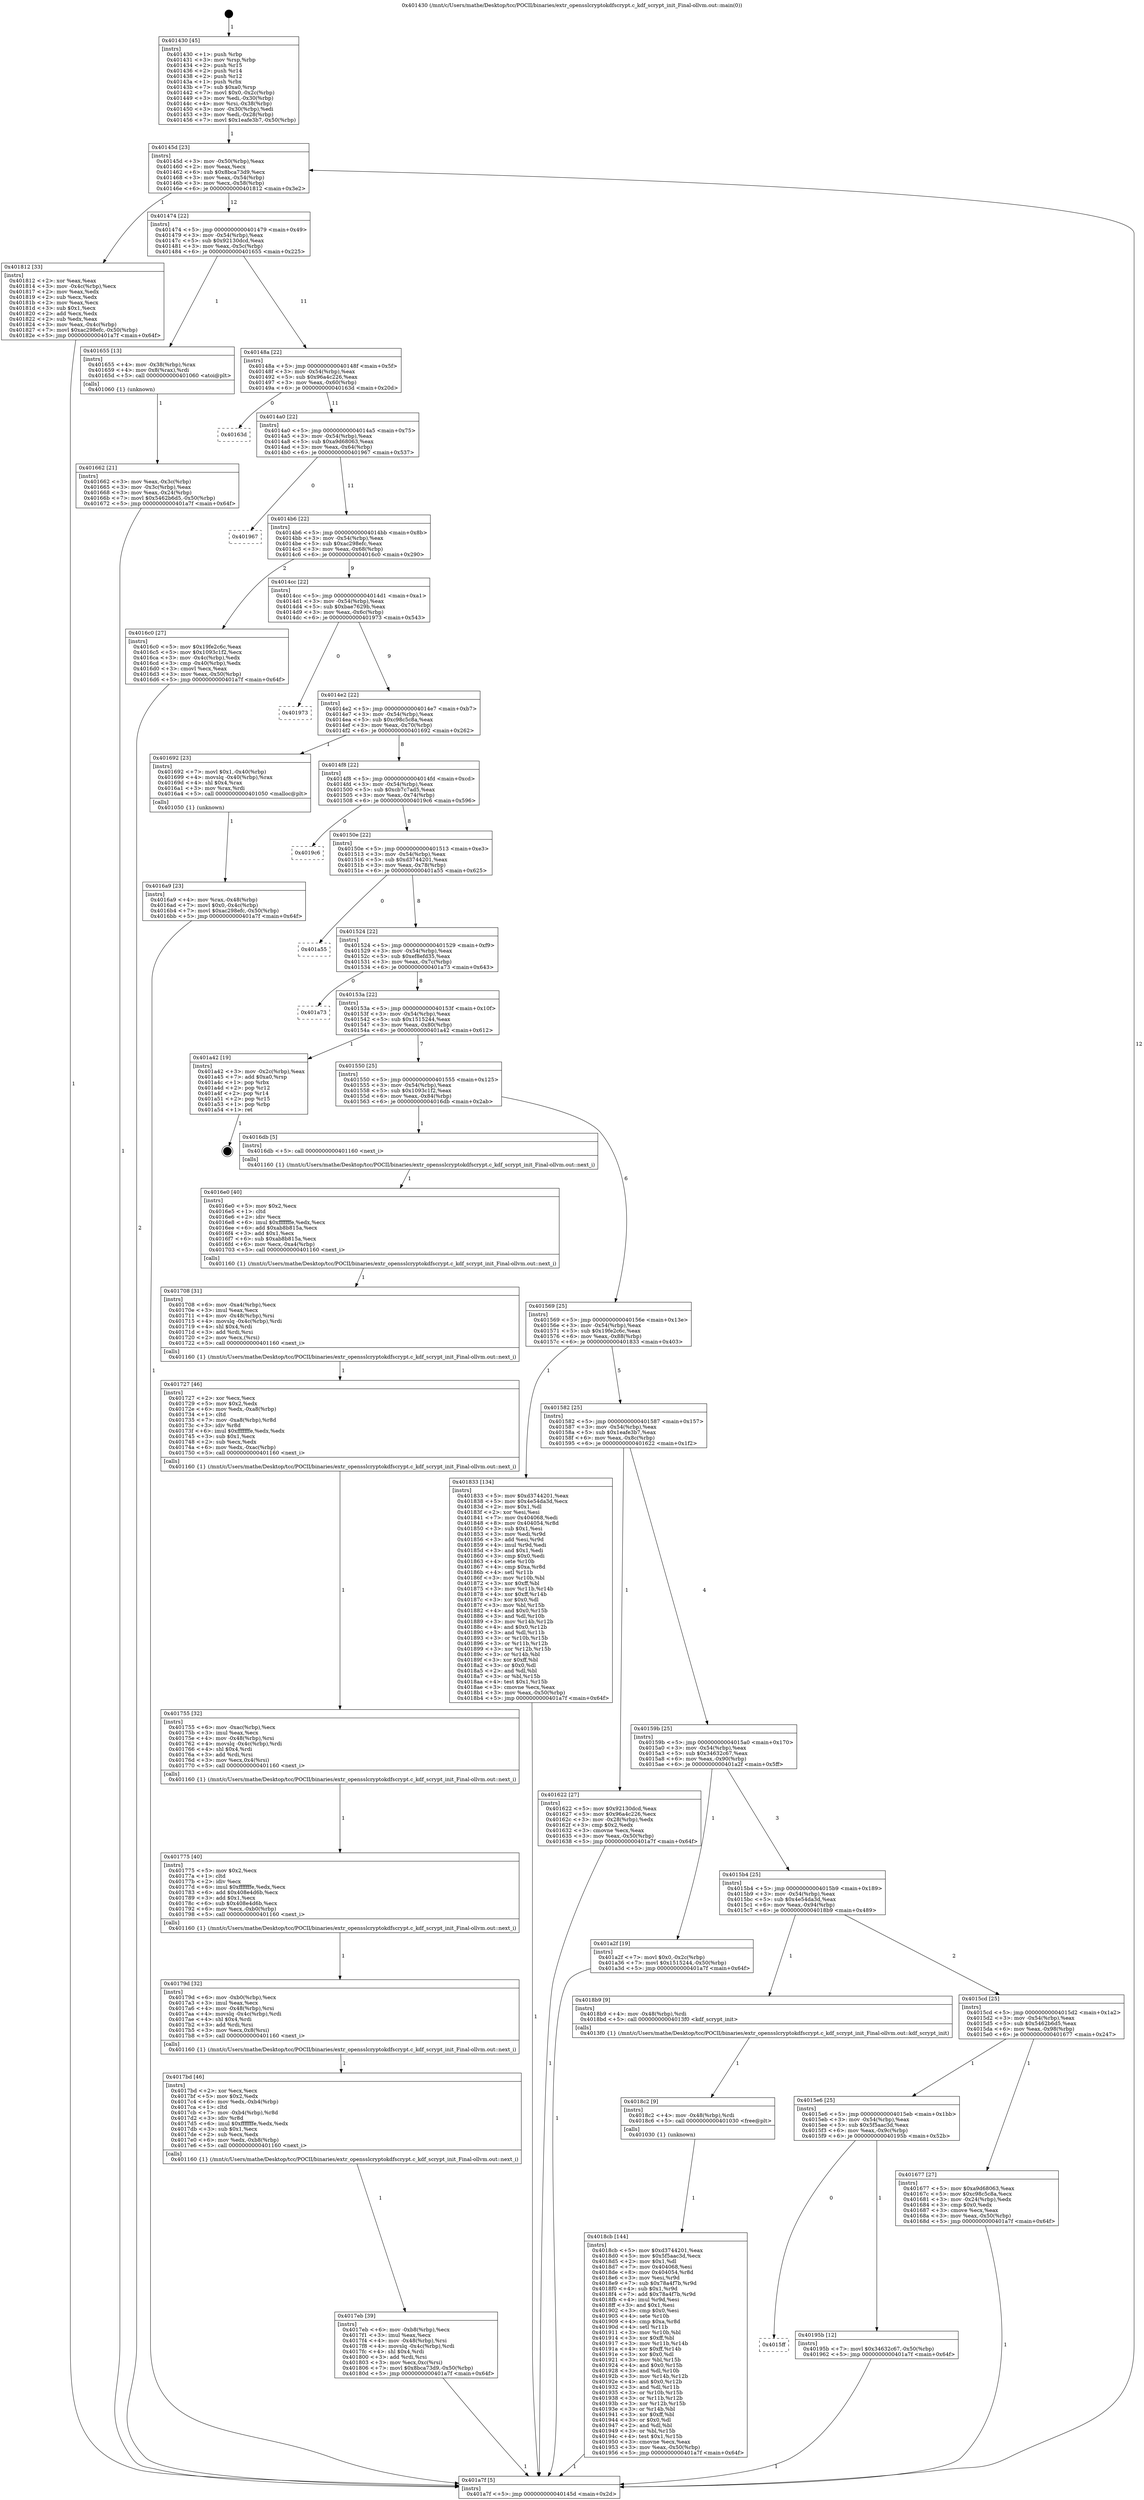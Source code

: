 digraph "0x401430" {
  label = "0x401430 (/mnt/c/Users/mathe/Desktop/tcc/POCII/binaries/extr_opensslcryptokdfscrypt.c_kdf_scrypt_init_Final-ollvm.out::main(0))"
  labelloc = "t"
  node[shape=record]

  Entry [label="",width=0.3,height=0.3,shape=circle,fillcolor=black,style=filled]
  "0x40145d" [label="{
     0x40145d [23]\l
     | [instrs]\l
     &nbsp;&nbsp;0x40145d \<+3\>: mov -0x50(%rbp),%eax\l
     &nbsp;&nbsp;0x401460 \<+2\>: mov %eax,%ecx\l
     &nbsp;&nbsp;0x401462 \<+6\>: sub $0x8bca73d9,%ecx\l
     &nbsp;&nbsp;0x401468 \<+3\>: mov %eax,-0x54(%rbp)\l
     &nbsp;&nbsp;0x40146b \<+3\>: mov %ecx,-0x58(%rbp)\l
     &nbsp;&nbsp;0x40146e \<+6\>: je 0000000000401812 \<main+0x3e2\>\l
  }"]
  "0x401812" [label="{
     0x401812 [33]\l
     | [instrs]\l
     &nbsp;&nbsp;0x401812 \<+2\>: xor %eax,%eax\l
     &nbsp;&nbsp;0x401814 \<+3\>: mov -0x4c(%rbp),%ecx\l
     &nbsp;&nbsp;0x401817 \<+2\>: mov %eax,%edx\l
     &nbsp;&nbsp;0x401819 \<+2\>: sub %ecx,%edx\l
     &nbsp;&nbsp;0x40181b \<+2\>: mov %eax,%ecx\l
     &nbsp;&nbsp;0x40181d \<+3\>: sub $0x1,%ecx\l
     &nbsp;&nbsp;0x401820 \<+2\>: add %ecx,%edx\l
     &nbsp;&nbsp;0x401822 \<+2\>: sub %edx,%eax\l
     &nbsp;&nbsp;0x401824 \<+3\>: mov %eax,-0x4c(%rbp)\l
     &nbsp;&nbsp;0x401827 \<+7\>: movl $0xac298efc,-0x50(%rbp)\l
     &nbsp;&nbsp;0x40182e \<+5\>: jmp 0000000000401a7f \<main+0x64f\>\l
  }"]
  "0x401474" [label="{
     0x401474 [22]\l
     | [instrs]\l
     &nbsp;&nbsp;0x401474 \<+5\>: jmp 0000000000401479 \<main+0x49\>\l
     &nbsp;&nbsp;0x401479 \<+3\>: mov -0x54(%rbp),%eax\l
     &nbsp;&nbsp;0x40147c \<+5\>: sub $0x92130dcd,%eax\l
     &nbsp;&nbsp;0x401481 \<+3\>: mov %eax,-0x5c(%rbp)\l
     &nbsp;&nbsp;0x401484 \<+6\>: je 0000000000401655 \<main+0x225\>\l
  }"]
  Exit [label="",width=0.3,height=0.3,shape=circle,fillcolor=black,style=filled,peripheries=2]
  "0x401655" [label="{
     0x401655 [13]\l
     | [instrs]\l
     &nbsp;&nbsp;0x401655 \<+4\>: mov -0x38(%rbp),%rax\l
     &nbsp;&nbsp;0x401659 \<+4\>: mov 0x8(%rax),%rdi\l
     &nbsp;&nbsp;0x40165d \<+5\>: call 0000000000401060 \<atoi@plt\>\l
     | [calls]\l
     &nbsp;&nbsp;0x401060 \{1\} (unknown)\l
  }"]
  "0x40148a" [label="{
     0x40148a [22]\l
     | [instrs]\l
     &nbsp;&nbsp;0x40148a \<+5\>: jmp 000000000040148f \<main+0x5f\>\l
     &nbsp;&nbsp;0x40148f \<+3\>: mov -0x54(%rbp),%eax\l
     &nbsp;&nbsp;0x401492 \<+5\>: sub $0x96a4c226,%eax\l
     &nbsp;&nbsp;0x401497 \<+3\>: mov %eax,-0x60(%rbp)\l
     &nbsp;&nbsp;0x40149a \<+6\>: je 000000000040163d \<main+0x20d\>\l
  }"]
  "0x4015ff" [label="{
     0x4015ff\l
  }", style=dashed]
  "0x40163d" [label="{
     0x40163d\l
  }", style=dashed]
  "0x4014a0" [label="{
     0x4014a0 [22]\l
     | [instrs]\l
     &nbsp;&nbsp;0x4014a0 \<+5\>: jmp 00000000004014a5 \<main+0x75\>\l
     &nbsp;&nbsp;0x4014a5 \<+3\>: mov -0x54(%rbp),%eax\l
     &nbsp;&nbsp;0x4014a8 \<+5\>: sub $0xa9d68063,%eax\l
     &nbsp;&nbsp;0x4014ad \<+3\>: mov %eax,-0x64(%rbp)\l
     &nbsp;&nbsp;0x4014b0 \<+6\>: je 0000000000401967 \<main+0x537\>\l
  }"]
  "0x40195b" [label="{
     0x40195b [12]\l
     | [instrs]\l
     &nbsp;&nbsp;0x40195b \<+7\>: movl $0x34632c67,-0x50(%rbp)\l
     &nbsp;&nbsp;0x401962 \<+5\>: jmp 0000000000401a7f \<main+0x64f\>\l
  }"]
  "0x401967" [label="{
     0x401967\l
  }", style=dashed]
  "0x4014b6" [label="{
     0x4014b6 [22]\l
     | [instrs]\l
     &nbsp;&nbsp;0x4014b6 \<+5\>: jmp 00000000004014bb \<main+0x8b\>\l
     &nbsp;&nbsp;0x4014bb \<+3\>: mov -0x54(%rbp),%eax\l
     &nbsp;&nbsp;0x4014be \<+5\>: sub $0xac298efc,%eax\l
     &nbsp;&nbsp;0x4014c3 \<+3\>: mov %eax,-0x68(%rbp)\l
     &nbsp;&nbsp;0x4014c6 \<+6\>: je 00000000004016c0 \<main+0x290\>\l
  }"]
  "0x4018cb" [label="{
     0x4018cb [144]\l
     | [instrs]\l
     &nbsp;&nbsp;0x4018cb \<+5\>: mov $0xd3744201,%eax\l
     &nbsp;&nbsp;0x4018d0 \<+5\>: mov $0x5f5aac3d,%ecx\l
     &nbsp;&nbsp;0x4018d5 \<+2\>: mov $0x1,%dl\l
     &nbsp;&nbsp;0x4018d7 \<+7\>: mov 0x404068,%esi\l
     &nbsp;&nbsp;0x4018de \<+8\>: mov 0x404054,%r8d\l
     &nbsp;&nbsp;0x4018e6 \<+3\>: mov %esi,%r9d\l
     &nbsp;&nbsp;0x4018e9 \<+7\>: sub $0x78a4f7b,%r9d\l
     &nbsp;&nbsp;0x4018f0 \<+4\>: sub $0x1,%r9d\l
     &nbsp;&nbsp;0x4018f4 \<+7\>: add $0x78a4f7b,%r9d\l
     &nbsp;&nbsp;0x4018fb \<+4\>: imul %r9d,%esi\l
     &nbsp;&nbsp;0x4018ff \<+3\>: and $0x1,%esi\l
     &nbsp;&nbsp;0x401902 \<+3\>: cmp $0x0,%esi\l
     &nbsp;&nbsp;0x401905 \<+4\>: sete %r10b\l
     &nbsp;&nbsp;0x401909 \<+4\>: cmp $0xa,%r8d\l
     &nbsp;&nbsp;0x40190d \<+4\>: setl %r11b\l
     &nbsp;&nbsp;0x401911 \<+3\>: mov %r10b,%bl\l
     &nbsp;&nbsp;0x401914 \<+3\>: xor $0xff,%bl\l
     &nbsp;&nbsp;0x401917 \<+3\>: mov %r11b,%r14b\l
     &nbsp;&nbsp;0x40191a \<+4\>: xor $0xff,%r14b\l
     &nbsp;&nbsp;0x40191e \<+3\>: xor $0x0,%dl\l
     &nbsp;&nbsp;0x401921 \<+3\>: mov %bl,%r15b\l
     &nbsp;&nbsp;0x401924 \<+4\>: and $0x0,%r15b\l
     &nbsp;&nbsp;0x401928 \<+3\>: and %dl,%r10b\l
     &nbsp;&nbsp;0x40192b \<+3\>: mov %r14b,%r12b\l
     &nbsp;&nbsp;0x40192e \<+4\>: and $0x0,%r12b\l
     &nbsp;&nbsp;0x401932 \<+3\>: and %dl,%r11b\l
     &nbsp;&nbsp;0x401935 \<+3\>: or %r10b,%r15b\l
     &nbsp;&nbsp;0x401938 \<+3\>: or %r11b,%r12b\l
     &nbsp;&nbsp;0x40193b \<+3\>: xor %r12b,%r15b\l
     &nbsp;&nbsp;0x40193e \<+3\>: or %r14b,%bl\l
     &nbsp;&nbsp;0x401941 \<+3\>: xor $0xff,%bl\l
     &nbsp;&nbsp;0x401944 \<+3\>: or $0x0,%dl\l
     &nbsp;&nbsp;0x401947 \<+2\>: and %dl,%bl\l
     &nbsp;&nbsp;0x401949 \<+3\>: or %bl,%r15b\l
     &nbsp;&nbsp;0x40194c \<+4\>: test $0x1,%r15b\l
     &nbsp;&nbsp;0x401950 \<+3\>: cmovne %ecx,%eax\l
     &nbsp;&nbsp;0x401953 \<+3\>: mov %eax,-0x50(%rbp)\l
     &nbsp;&nbsp;0x401956 \<+5\>: jmp 0000000000401a7f \<main+0x64f\>\l
  }"]
  "0x4016c0" [label="{
     0x4016c0 [27]\l
     | [instrs]\l
     &nbsp;&nbsp;0x4016c0 \<+5\>: mov $0x19fe2c6c,%eax\l
     &nbsp;&nbsp;0x4016c5 \<+5\>: mov $0x1093c1f2,%ecx\l
     &nbsp;&nbsp;0x4016ca \<+3\>: mov -0x4c(%rbp),%edx\l
     &nbsp;&nbsp;0x4016cd \<+3\>: cmp -0x40(%rbp),%edx\l
     &nbsp;&nbsp;0x4016d0 \<+3\>: cmovl %ecx,%eax\l
     &nbsp;&nbsp;0x4016d3 \<+3\>: mov %eax,-0x50(%rbp)\l
     &nbsp;&nbsp;0x4016d6 \<+5\>: jmp 0000000000401a7f \<main+0x64f\>\l
  }"]
  "0x4014cc" [label="{
     0x4014cc [22]\l
     | [instrs]\l
     &nbsp;&nbsp;0x4014cc \<+5\>: jmp 00000000004014d1 \<main+0xa1\>\l
     &nbsp;&nbsp;0x4014d1 \<+3\>: mov -0x54(%rbp),%eax\l
     &nbsp;&nbsp;0x4014d4 \<+5\>: sub $0xbae7629b,%eax\l
     &nbsp;&nbsp;0x4014d9 \<+3\>: mov %eax,-0x6c(%rbp)\l
     &nbsp;&nbsp;0x4014dc \<+6\>: je 0000000000401973 \<main+0x543\>\l
  }"]
  "0x4018c2" [label="{
     0x4018c2 [9]\l
     | [instrs]\l
     &nbsp;&nbsp;0x4018c2 \<+4\>: mov -0x48(%rbp),%rdi\l
     &nbsp;&nbsp;0x4018c6 \<+5\>: call 0000000000401030 \<free@plt\>\l
     | [calls]\l
     &nbsp;&nbsp;0x401030 \{1\} (unknown)\l
  }"]
  "0x401973" [label="{
     0x401973\l
  }", style=dashed]
  "0x4014e2" [label="{
     0x4014e2 [22]\l
     | [instrs]\l
     &nbsp;&nbsp;0x4014e2 \<+5\>: jmp 00000000004014e7 \<main+0xb7\>\l
     &nbsp;&nbsp;0x4014e7 \<+3\>: mov -0x54(%rbp),%eax\l
     &nbsp;&nbsp;0x4014ea \<+5\>: sub $0xc98c5c8a,%eax\l
     &nbsp;&nbsp;0x4014ef \<+3\>: mov %eax,-0x70(%rbp)\l
     &nbsp;&nbsp;0x4014f2 \<+6\>: je 0000000000401692 \<main+0x262\>\l
  }"]
  "0x4017eb" [label="{
     0x4017eb [39]\l
     | [instrs]\l
     &nbsp;&nbsp;0x4017eb \<+6\>: mov -0xb8(%rbp),%ecx\l
     &nbsp;&nbsp;0x4017f1 \<+3\>: imul %eax,%ecx\l
     &nbsp;&nbsp;0x4017f4 \<+4\>: mov -0x48(%rbp),%rsi\l
     &nbsp;&nbsp;0x4017f8 \<+4\>: movslq -0x4c(%rbp),%rdi\l
     &nbsp;&nbsp;0x4017fc \<+4\>: shl $0x4,%rdi\l
     &nbsp;&nbsp;0x401800 \<+3\>: add %rdi,%rsi\l
     &nbsp;&nbsp;0x401803 \<+3\>: mov %ecx,0xc(%rsi)\l
     &nbsp;&nbsp;0x401806 \<+7\>: movl $0x8bca73d9,-0x50(%rbp)\l
     &nbsp;&nbsp;0x40180d \<+5\>: jmp 0000000000401a7f \<main+0x64f\>\l
  }"]
  "0x401692" [label="{
     0x401692 [23]\l
     | [instrs]\l
     &nbsp;&nbsp;0x401692 \<+7\>: movl $0x1,-0x40(%rbp)\l
     &nbsp;&nbsp;0x401699 \<+4\>: movslq -0x40(%rbp),%rax\l
     &nbsp;&nbsp;0x40169d \<+4\>: shl $0x4,%rax\l
     &nbsp;&nbsp;0x4016a1 \<+3\>: mov %rax,%rdi\l
     &nbsp;&nbsp;0x4016a4 \<+5\>: call 0000000000401050 \<malloc@plt\>\l
     | [calls]\l
     &nbsp;&nbsp;0x401050 \{1\} (unknown)\l
  }"]
  "0x4014f8" [label="{
     0x4014f8 [22]\l
     | [instrs]\l
     &nbsp;&nbsp;0x4014f8 \<+5\>: jmp 00000000004014fd \<main+0xcd\>\l
     &nbsp;&nbsp;0x4014fd \<+3\>: mov -0x54(%rbp),%eax\l
     &nbsp;&nbsp;0x401500 \<+5\>: sub $0xcb7c7ad5,%eax\l
     &nbsp;&nbsp;0x401505 \<+3\>: mov %eax,-0x74(%rbp)\l
     &nbsp;&nbsp;0x401508 \<+6\>: je 00000000004019c6 \<main+0x596\>\l
  }"]
  "0x4017bd" [label="{
     0x4017bd [46]\l
     | [instrs]\l
     &nbsp;&nbsp;0x4017bd \<+2\>: xor %ecx,%ecx\l
     &nbsp;&nbsp;0x4017bf \<+5\>: mov $0x2,%edx\l
     &nbsp;&nbsp;0x4017c4 \<+6\>: mov %edx,-0xb4(%rbp)\l
     &nbsp;&nbsp;0x4017ca \<+1\>: cltd\l
     &nbsp;&nbsp;0x4017cb \<+7\>: mov -0xb4(%rbp),%r8d\l
     &nbsp;&nbsp;0x4017d2 \<+3\>: idiv %r8d\l
     &nbsp;&nbsp;0x4017d5 \<+6\>: imul $0xfffffffe,%edx,%edx\l
     &nbsp;&nbsp;0x4017db \<+3\>: sub $0x1,%ecx\l
     &nbsp;&nbsp;0x4017de \<+2\>: sub %ecx,%edx\l
     &nbsp;&nbsp;0x4017e0 \<+6\>: mov %edx,-0xb8(%rbp)\l
     &nbsp;&nbsp;0x4017e6 \<+5\>: call 0000000000401160 \<next_i\>\l
     | [calls]\l
     &nbsp;&nbsp;0x401160 \{1\} (/mnt/c/Users/mathe/Desktop/tcc/POCII/binaries/extr_opensslcryptokdfscrypt.c_kdf_scrypt_init_Final-ollvm.out::next_i)\l
  }"]
  "0x4019c6" [label="{
     0x4019c6\l
  }", style=dashed]
  "0x40150e" [label="{
     0x40150e [22]\l
     | [instrs]\l
     &nbsp;&nbsp;0x40150e \<+5\>: jmp 0000000000401513 \<main+0xe3\>\l
     &nbsp;&nbsp;0x401513 \<+3\>: mov -0x54(%rbp),%eax\l
     &nbsp;&nbsp;0x401516 \<+5\>: sub $0xd3744201,%eax\l
     &nbsp;&nbsp;0x40151b \<+3\>: mov %eax,-0x78(%rbp)\l
     &nbsp;&nbsp;0x40151e \<+6\>: je 0000000000401a55 \<main+0x625\>\l
  }"]
  "0x40179d" [label="{
     0x40179d [32]\l
     | [instrs]\l
     &nbsp;&nbsp;0x40179d \<+6\>: mov -0xb0(%rbp),%ecx\l
     &nbsp;&nbsp;0x4017a3 \<+3\>: imul %eax,%ecx\l
     &nbsp;&nbsp;0x4017a6 \<+4\>: mov -0x48(%rbp),%rsi\l
     &nbsp;&nbsp;0x4017aa \<+4\>: movslq -0x4c(%rbp),%rdi\l
     &nbsp;&nbsp;0x4017ae \<+4\>: shl $0x4,%rdi\l
     &nbsp;&nbsp;0x4017b2 \<+3\>: add %rdi,%rsi\l
     &nbsp;&nbsp;0x4017b5 \<+3\>: mov %ecx,0x8(%rsi)\l
     &nbsp;&nbsp;0x4017b8 \<+5\>: call 0000000000401160 \<next_i\>\l
     | [calls]\l
     &nbsp;&nbsp;0x401160 \{1\} (/mnt/c/Users/mathe/Desktop/tcc/POCII/binaries/extr_opensslcryptokdfscrypt.c_kdf_scrypt_init_Final-ollvm.out::next_i)\l
  }"]
  "0x401a55" [label="{
     0x401a55\l
  }", style=dashed]
  "0x401524" [label="{
     0x401524 [22]\l
     | [instrs]\l
     &nbsp;&nbsp;0x401524 \<+5\>: jmp 0000000000401529 \<main+0xf9\>\l
     &nbsp;&nbsp;0x401529 \<+3\>: mov -0x54(%rbp),%eax\l
     &nbsp;&nbsp;0x40152c \<+5\>: sub $0xef8efd35,%eax\l
     &nbsp;&nbsp;0x401531 \<+3\>: mov %eax,-0x7c(%rbp)\l
     &nbsp;&nbsp;0x401534 \<+6\>: je 0000000000401a73 \<main+0x643\>\l
  }"]
  "0x401775" [label="{
     0x401775 [40]\l
     | [instrs]\l
     &nbsp;&nbsp;0x401775 \<+5\>: mov $0x2,%ecx\l
     &nbsp;&nbsp;0x40177a \<+1\>: cltd\l
     &nbsp;&nbsp;0x40177b \<+2\>: idiv %ecx\l
     &nbsp;&nbsp;0x40177d \<+6\>: imul $0xfffffffe,%edx,%ecx\l
     &nbsp;&nbsp;0x401783 \<+6\>: add $0x408e4d6b,%ecx\l
     &nbsp;&nbsp;0x401789 \<+3\>: add $0x1,%ecx\l
     &nbsp;&nbsp;0x40178c \<+6\>: sub $0x408e4d6b,%ecx\l
     &nbsp;&nbsp;0x401792 \<+6\>: mov %ecx,-0xb0(%rbp)\l
     &nbsp;&nbsp;0x401798 \<+5\>: call 0000000000401160 \<next_i\>\l
     | [calls]\l
     &nbsp;&nbsp;0x401160 \{1\} (/mnt/c/Users/mathe/Desktop/tcc/POCII/binaries/extr_opensslcryptokdfscrypt.c_kdf_scrypt_init_Final-ollvm.out::next_i)\l
  }"]
  "0x401a73" [label="{
     0x401a73\l
  }", style=dashed]
  "0x40153a" [label="{
     0x40153a [22]\l
     | [instrs]\l
     &nbsp;&nbsp;0x40153a \<+5\>: jmp 000000000040153f \<main+0x10f\>\l
     &nbsp;&nbsp;0x40153f \<+3\>: mov -0x54(%rbp),%eax\l
     &nbsp;&nbsp;0x401542 \<+5\>: sub $0x1515244,%eax\l
     &nbsp;&nbsp;0x401547 \<+3\>: mov %eax,-0x80(%rbp)\l
     &nbsp;&nbsp;0x40154a \<+6\>: je 0000000000401a42 \<main+0x612\>\l
  }"]
  "0x401755" [label="{
     0x401755 [32]\l
     | [instrs]\l
     &nbsp;&nbsp;0x401755 \<+6\>: mov -0xac(%rbp),%ecx\l
     &nbsp;&nbsp;0x40175b \<+3\>: imul %eax,%ecx\l
     &nbsp;&nbsp;0x40175e \<+4\>: mov -0x48(%rbp),%rsi\l
     &nbsp;&nbsp;0x401762 \<+4\>: movslq -0x4c(%rbp),%rdi\l
     &nbsp;&nbsp;0x401766 \<+4\>: shl $0x4,%rdi\l
     &nbsp;&nbsp;0x40176a \<+3\>: add %rdi,%rsi\l
     &nbsp;&nbsp;0x40176d \<+3\>: mov %ecx,0x4(%rsi)\l
     &nbsp;&nbsp;0x401770 \<+5\>: call 0000000000401160 \<next_i\>\l
     | [calls]\l
     &nbsp;&nbsp;0x401160 \{1\} (/mnt/c/Users/mathe/Desktop/tcc/POCII/binaries/extr_opensslcryptokdfscrypt.c_kdf_scrypt_init_Final-ollvm.out::next_i)\l
  }"]
  "0x401a42" [label="{
     0x401a42 [19]\l
     | [instrs]\l
     &nbsp;&nbsp;0x401a42 \<+3\>: mov -0x2c(%rbp),%eax\l
     &nbsp;&nbsp;0x401a45 \<+7\>: add $0xa0,%rsp\l
     &nbsp;&nbsp;0x401a4c \<+1\>: pop %rbx\l
     &nbsp;&nbsp;0x401a4d \<+2\>: pop %r12\l
     &nbsp;&nbsp;0x401a4f \<+2\>: pop %r14\l
     &nbsp;&nbsp;0x401a51 \<+2\>: pop %r15\l
     &nbsp;&nbsp;0x401a53 \<+1\>: pop %rbp\l
     &nbsp;&nbsp;0x401a54 \<+1\>: ret\l
  }"]
  "0x401550" [label="{
     0x401550 [25]\l
     | [instrs]\l
     &nbsp;&nbsp;0x401550 \<+5\>: jmp 0000000000401555 \<main+0x125\>\l
     &nbsp;&nbsp;0x401555 \<+3\>: mov -0x54(%rbp),%eax\l
     &nbsp;&nbsp;0x401558 \<+5\>: sub $0x1093c1f2,%eax\l
     &nbsp;&nbsp;0x40155d \<+6\>: mov %eax,-0x84(%rbp)\l
     &nbsp;&nbsp;0x401563 \<+6\>: je 00000000004016db \<main+0x2ab\>\l
  }"]
  "0x401727" [label="{
     0x401727 [46]\l
     | [instrs]\l
     &nbsp;&nbsp;0x401727 \<+2\>: xor %ecx,%ecx\l
     &nbsp;&nbsp;0x401729 \<+5\>: mov $0x2,%edx\l
     &nbsp;&nbsp;0x40172e \<+6\>: mov %edx,-0xa8(%rbp)\l
     &nbsp;&nbsp;0x401734 \<+1\>: cltd\l
     &nbsp;&nbsp;0x401735 \<+7\>: mov -0xa8(%rbp),%r8d\l
     &nbsp;&nbsp;0x40173c \<+3\>: idiv %r8d\l
     &nbsp;&nbsp;0x40173f \<+6\>: imul $0xfffffffe,%edx,%edx\l
     &nbsp;&nbsp;0x401745 \<+3\>: sub $0x1,%ecx\l
     &nbsp;&nbsp;0x401748 \<+2\>: sub %ecx,%edx\l
     &nbsp;&nbsp;0x40174a \<+6\>: mov %edx,-0xac(%rbp)\l
     &nbsp;&nbsp;0x401750 \<+5\>: call 0000000000401160 \<next_i\>\l
     | [calls]\l
     &nbsp;&nbsp;0x401160 \{1\} (/mnt/c/Users/mathe/Desktop/tcc/POCII/binaries/extr_opensslcryptokdfscrypt.c_kdf_scrypt_init_Final-ollvm.out::next_i)\l
  }"]
  "0x4016db" [label="{
     0x4016db [5]\l
     | [instrs]\l
     &nbsp;&nbsp;0x4016db \<+5\>: call 0000000000401160 \<next_i\>\l
     | [calls]\l
     &nbsp;&nbsp;0x401160 \{1\} (/mnt/c/Users/mathe/Desktop/tcc/POCII/binaries/extr_opensslcryptokdfscrypt.c_kdf_scrypt_init_Final-ollvm.out::next_i)\l
  }"]
  "0x401569" [label="{
     0x401569 [25]\l
     | [instrs]\l
     &nbsp;&nbsp;0x401569 \<+5\>: jmp 000000000040156e \<main+0x13e\>\l
     &nbsp;&nbsp;0x40156e \<+3\>: mov -0x54(%rbp),%eax\l
     &nbsp;&nbsp;0x401571 \<+5\>: sub $0x19fe2c6c,%eax\l
     &nbsp;&nbsp;0x401576 \<+6\>: mov %eax,-0x88(%rbp)\l
     &nbsp;&nbsp;0x40157c \<+6\>: je 0000000000401833 \<main+0x403\>\l
  }"]
  "0x401708" [label="{
     0x401708 [31]\l
     | [instrs]\l
     &nbsp;&nbsp;0x401708 \<+6\>: mov -0xa4(%rbp),%ecx\l
     &nbsp;&nbsp;0x40170e \<+3\>: imul %eax,%ecx\l
     &nbsp;&nbsp;0x401711 \<+4\>: mov -0x48(%rbp),%rsi\l
     &nbsp;&nbsp;0x401715 \<+4\>: movslq -0x4c(%rbp),%rdi\l
     &nbsp;&nbsp;0x401719 \<+4\>: shl $0x4,%rdi\l
     &nbsp;&nbsp;0x40171d \<+3\>: add %rdi,%rsi\l
     &nbsp;&nbsp;0x401720 \<+2\>: mov %ecx,(%rsi)\l
     &nbsp;&nbsp;0x401722 \<+5\>: call 0000000000401160 \<next_i\>\l
     | [calls]\l
     &nbsp;&nbsp;0x401160 \{1\} (/mnt/c/Users/mathe/Desktop/tcc/POCII/binaries/extr_opensslcryptokdfscrypt.c_kdf_scrypt_init_Final-ollvm.out::next_i)\l
  }"]
  "0x401833" [label="{
     0x401833 [134]\l
     | [instrs]\l
     &nbsp;&nbsp;0x401833 \<+5\>: mov $0xd3744201,%eax\l
     &nbsp;&nbsp;0x401838 \<+5\>: mov $0x4e54da3d,%ecx\l
     &nbsp;&nbsp;0x40183d \<+2\>: mov $0x1,%dl\l
     &nbsp;&nbsp;0x40183f \<+2\>: xor %esi,%esi\l
     &nbsp;&nbsp;0x401841 \<+7\>: mov 0x404068,%edi\l
     &nbsp;&nbsp;0x401848 \<+8\>: mov 0x404054,%r8d\l
     &nbsp;&nbsp;0x401850 \<+3\>: sub $0x1,%esi\l
     &nbsp;&nbsp;0x401853 \<+3\>: mov %edi,%r9d\l
     &nbsp;&nbsp;0x401856 \<+3\>: add %esi,%r9d\l
     &nbsp;&nbsp;0x401859 \<+4\>: imul %r9d,%edi\l
     &nbsp;&nbsp;0x40185d \<+3\>: and $0x1,%edi\l
     &nbsp;&nbsp;0x401860 \<+3\>: cmp $0x0,%edi\l
     &nbsp;&nbsp;0x401863 \<+4\>: sete %r10b\l
     &nbsp;&nbsp;0x401867 \<+4\>: cmp $0xa,%r8d\l
     &nbsp;&nbsp;0x40186b \<+4\>: setl %r11b\l
     &nbsp;&nbsp;0x40186f \<+3\>: mov %r10b,%bl\l
     &nbsp;&nbsp;0x401872 \<+3\>: xor $0xff,%bl\l
     &nbsp;&nbsp;0x401875 \<+3\>: mov %r11b,%r14b\l
     &nbsp;&nbsp;0x401878 \<+4\>: xor $0xff,%r14b\l
     &nbsp;&nbsp;0x40187c \<+3\>: xor $0x0,%dl\l
     &nbsp;&nbsp;0x40187f \<+3\>: mov %bl,%r15b\l
     &nbsp;&nbsp;0x401882 \<+4\>: and $0x0,%r15b\l
     &nbsp;&nbsp;0x401886 \<+3\>: and %dl,%r10b\l
     &nbsp;&nbsp;0x401889 \<+3\>: mov %r14b,%r12b\l
     &nbsp;&nbsp;0x40188c \<+4\>: and $0x0,%r12b\l
     &nbsp;&nbsp;0x401890 \<+3\>: and %dl,%r11b\l
     &nbsp;&nbsp;0x401893 \<+3\>: or %r10b,%r15b\l
     &nbsp;&nbsp;0x401896 \<+3\>: or %r11b,%r12b\l
     &nbsp;&nbsp;0x401899 \<+3\>: xor %r12b,%r15b\l
     &nbsp;&nbsp;0x40189c \<+3\>: or %r14b,%bl\l
     &nbsp;&nbsp;0x40189f \<+3\>: xor $0xff,%bl\l
     &nbsp;&nbsp;0x4018a2 \<+3\>: or $0x0,%dl\l
     &nbsp;&nbsp;0x4018a5 \<+2\>: and %dl,%bl\l
     &nbsp;&nbsp;0x4018a7 \<+3\>: or %bl,%r15b\l
     &nbsp;&nbsp;0x4018aa \<+4\>: test $0x1,%r15b\l
     &nbsp;&nbsp;0x4018ae \<+3\>: cmovne %ecx,%eax\l
     &nbsp;&nbsp;0x4018b1 \<+3\>: mov %eax,-0x50(%rbp)\l
     &nbsp;&nbsp;0x4018b4 \<+5\>: jmp 0000000000401a7f \<main+0x64f\>\l
  }"]
  "0x401582" [label="{
     0x401582 [25]\l
     | [instrs]\l
     &nbsp;&nbsp;0x401582 \<+5\>: jmp 0000000000401587 \<main+0x157\>\l
     &nbsp;&nbsp;0x401587 \<+3\>: mov -0x54(%rbp),%eax\l
     &nbsp;&nbsp;0x40158a \<+5\>: sub $0x1eafe3b7,%eax\l
     &nbsp;&nbsp;0x40158f \<+6\>: mov %eax,-0x8c(%rbp)\l
     &nbsp;&nbsp;0x401595 \<+6\>: je 0000000000401622 \<main+0x1f2\>\l
  }"]
  "0x4016e0" [label="{
     0x4016e0 [40]\l
     | [instrs]\l
     &nbsp;&nbsp;0x4016e0 \<+5\>: mov $0x2,%ecx\l
     &nbsp;&nbsp;0x4016e5 \<+1\>: cltd\l
     &nbsp;&nbsp;0x4016e6 \<+2\>: idiv %ecx\l
     &nbsp;&nbsp;0x4016e8 \<+6\>: imul $0xfffffffe,%edx,%ecx\l
     &nbsp;&nbsp;0x4016ee \<+6\>: add $0xab8b815a,%ecx\l
     &nbsp;&nbsp;0x4016f4 \<+3\>: add $0x1,%ecx\l
     &nbsp;&nbsp;0x4016f7 \<+6\>: sub $0xab8b815a,%ecx\l
     &nbsp;&nbsp;0x4016fd \<+6\>: mov %ecx,-0xa4(%rbp)\l
     &nbsp;&nbsp;0x401703 \<+5\>: call 0000000000401160 \<next_i\>\l
     | [calls]\l
     &nbsp;&nbsp;0x401160 \{1\} (/mnt/c/Users/mathe/Desktop/tcc/POCII/binaries/extr_opensslcryptokdfscrypt.c_kdf_scrypt_init_Final-ollvm.out::next_i)\l
  }"]
  "0x401622" [label="{
     0x401622 [27]\l
     | [instrs]\l
     &nbsp;&nbsp;0x401622 \<+5\>: mov $0x92130dcd,%eax\l
     &nbsp;&nbsp;0x401627 \<+5\>: mov $0x96a4c226,%ecx\l
     &nbsp;&nbsp;0x40162c \<+3\>: mov -0x28(%rbp),%edx\l
     &nbsp;&nbsp;0x40162f \<+3\>: cmp $0x2,%edx\l
     &nbsp;&nbsp;0x401632 \<+3\>: cmovne %ecx,%eax\l
     &nbsp;&nbsp;0x401635 \<+3\>: mov %eax,-0x50(%rbp)\l
     &nbsp;&nbsp;0x401638 \<+5\>: jmp 0000000000401a7f \<main+0x64f\>\l
  }"]
  "0x40159b" [label="{
     0x40159b [25]\l
     | [instrs]\l
     &nbsp;&nbsp;0x40159b \<+5\>: jmp 00000000004015a0 \<main+0x170\>\l
     &nbsp;&nbsp;0x4015a0 \<+3\>: mov -0x54(%rbp),%eax\l
     &nbsp;&nbsp;0x4015a3 \<+5\>: sub $0x34632c67,%eax\l
     &nbsp;&nbsp;0x4015a8 \<+6\>: mov %eax,-0x90(%rbp)\l
     &nbsp;&nbsp;0x4015ae \<+6\>: je 0000000000401a2f \<main+0x5ff\>\l
  }"]
  "0x401a7f" [label="{
     0x401a7f [5]\l
     | [instrs]\l
     &nbsp;&nbsp;0x401a7f \<+5\>: jmp 000000000040145d \<main+0x2d\>\l
  }"]
  "0x401430" [label="{
     0x401430 [45]\l
     | [instrs]\l
     &nbsp;&nbsp;0x401430 \<+1\>: push %rbp\l
     &nbsp;&nbsp;0x401431 \<+3\>: mov %rsp,%rbp\l
     &nbsp;&nbsp;0x401434 \<+2\>: push %r15\l
     &nbsp;&nbsp;0x401436 \<+2\>: push %r14\l
     &nbsp;&nbsp;0x401438 \<+2\>: push %r12\l
     &nbsp;&nbsp;0x40143a \<+1\>: push %rbx\l
     &nbsp;&nbsp;0x40143b \<+7\>: sub $0xa0,%rsp\l
     &nbsp;&nbsp;0x401442 \<+7\>: movl $0x0,-0x2c(%rbp)\l
     &nbsp;&nbsp;0x401449 \<+3\>: mov %edi,-0x30(%rbp)\l
     &nbsp;&nbsp;0x40144c \<+4\>: mov %rsi,-0x38(%rbp)\l
     &nbsp;&nbsp;0x401450 \<+3\>: mov -0x30(%rbp),%edi\l
     &nbsp;&nbsp;0x401453 \<+3\>: mov %edi,-0x28(%rbp)\l
     &nbsp;&nbsp;0x401456 \<+7\>: movl $0x1eafe3b7,-0x50(%rbp)\l
  }"]
  "0x401662" [label="{
     0x401662 [21]\l
     | [instrs]\l
     &nbsp;&nbsp;0x401662 \<+3\>: mov %eax,-0x3c(%rbp)\l
     &nbsp;&nbsp;0x401665 \<+3\>: mov -0x3c(%rbp),%eax\l
     &nbsp;&nbsp;0x401668 \<+3\>: mov %eax,-0x24(%rbp)\l
     &nbsp;&nbsp;0x40166b \<+7\>: movl $0x5462b6d5,-0x50(%rbp)\l
     &nbsp;&nbsp;0x401672 \<+5\>: jmp 0000000000401a7f \<main+0x64f\>\l
  }"]
  "0x4016a9" [label="{
     0x4016a9 [23]\l
     | [instrs]\l
     &nbsp;&nbsp;0x4016a9 \<+4\>: mov %rax,-0x48(%rbp)\l
     &nbsp;&nbsp;0x4016ad \<+7\>: movl $0x0,-0x4c(%rbp)\l
     &nbsp;&nbsp;0x4016b4 \<+7\>: movl $0xac298efc,-0x50(%rbp)\l
     &nbsp;&nbsp;0x4016bb \<+5\>: jmp 0000000000401a7f \<main+0x64f\>\l
  }"]
  "0x401a2f" [label="{
     0x401a2f [19]\l
     | [instrs]\l
     &nbsp;&nbsp;0x401a2f \<+7\>: movl $0x0,-0x2c(%rbp)\l
     &nbsp;&nbsp;0x401a36 \<+7\>: movl $0x1515244,-0x50(%rbp)\l
     &nbsp;&nbsp;0x401a3d \<+5\>: jmp 0000000000401a7f \<main+0x64f\>\l
  }"]
  "0x4015b4" [label="{
     0x4015b4 [25]\l
     | [instrs]\l
     &nbsp;&nbsp;0x4015b4 \<+5\>: jmp 00000000004015b9 \<main+0x189\>\l
     &nbsp;&nbsp;0x4015b9 \<+3\>: mov -0x54(%rbp),%eax\l
     &nbsp;&nbsp;0x4015bc \<+5\>: sub $0x4e54da3d,%eax\l
     &nbsp;&nbsp;0x4015c1 \<+6\>: mov %eax,-0x94(%rbp)\l
     &nbsp;&nbsp;0x4015c7 \<+6\>: je 00000000004018b9 \<main+0x489\>\l
  }"]
  "0x4015e6" [label="{
     0x4015e6 [25]\l
     | [instrs]\l
     &nbsp;&nbsp;0x4015e6 \<+5\>: jmp 00000000004015eb \<main+0x1bb\>\l
     &nbsp;&nbsp;0x4015eb \<+3\>: mov -0x54(%rbp),%eax\l
     &nbsp;&nbsp;0x4015ee \<+5\>: sub $0x5f5aac3d,%eax\l
     &nbsp;&nbsp;0x4015f3 \<+6\>: mov %eax,-0x9c(%rbp)\l
     &nbsp;&nbsp;0x4015f9 \<+6\>: je 000000000040195b \<main+0x52b\>\l
  }"]
  "0x4018b9" [label="{
     0x4018b9 [9]\l
     | [instrs]\l
     &nbsp;&nbsp;0x4018b9 \<+4\>: mov -0x48(%rbp),%rdi\l
     &nbsp;&nbsp;0x4018bd \<+5\>: call 00000000004013f0 \<kdf_scrypt_init\>\l
     | [calls]\l
     &nbsp;&nbsp;0x4013f0 \{1\} (/mnt/c/Users/mathe/Desktop/tcc/POCII/binaries/extr_opensslcryptokdfscrypt.c_kdf_scrypt_init_Final-ollvm.out::kdf_scrypt_init)\l
  }"]
  "0x4015cd" [label="{
     0x4015cd [25]\l
     | [instrs]\l
     &nbsp;&nbsp;0x4015cd \<+5\>: jmp 00000000004015d2 \<main+0x1a2\>\l
     &nbsp;&nbsp;0x4015d2 \<+3\>: mov -0x54(%rbp),%eax\l
     &nbsp;&nbsp;0x4015d5 \<+5\>: sub $0x5462b6d5,%eax\l
     &nbsp;&nbsp;0x4015da \<+6\>: mov %eax,-0x98(%rbp)\l
     &nbsp;&nbsp;0x4015e0 \<+6\>: je 0000000000401677 \<main+0x247\>\l
  }"]
  "0x401677" [label="{
     0x401677 [27]\l
     | [instrs]\l
     &nbsp;&nbsp;0x401677 \<+5\>: mov $0xa9d68063,%eax\l
     &nbsp;&nbsp;0x40167c \<+5\>: mov $0xc98c5c8a,%ecx\l
     &nbsp;&nbsp;0x401681 \<+3\>: mov -0x24(%rbp),%edx\l
     &nbsp;&nbsp;0x401684 \<+3\>: cmp $0x0,%edx\l
     &nbsp;&nbsp;0x401687 \<+3\>: cmove %ecx,%eax\l
     &nbsp;&nbsp;0x40168a \<+3\>: mov %eax,-0x50(%rbp)\l
     &nbsp;&nbsp;0x40168d \<+5\>: jmp 0000000000401a7f \<main+0x64f\>\l
  }"]
  Entry -> "0x401430" [label=" 1"]
  "0x40145d" -> "0x401812" [label=" 1"]
  "0x40145d" -> "0x401474" [label=" 12"]
  "0x401a42" -> Exit [label=" 1"]
  "0x401474" -> "0x401655" [label=" 1"]
  "0x401474" -> "0x40148a" [label=" 11"]
  "0x401a2f" -> "0x401a7f" [label=" 1"]
  "0x40148a" -> "0x40163d" [label=" 0"]
  "0x40148a" -> "0x4014a0" [label=" 11"]
  "0x40195b" -> "0x401a7f" [label=" 1"]
  "0x4014a0" -> "0x401967" [label=" 0"]
  "0x4014a0" -> "0x4014b6" [label=" 11"]
  "0x4015e6" -> "0x4015ff" [label=" 0"]
  "0x4014b6" -> "0x4016c0" [label=" 2"]
  "0x4014b6" -> "0x4014cc" [label=" 9"]
  "0x4015e6" -> "0x40195b" [label=" 1"]
  "0x4014cc" -> "0x401973" [label=" 0"]
  "0x4014cc" -> "0x4014e2" [label=" 9"]
  "0x4018cb" -> "0x401a7f" [label=" 1"]
  "0x4014e2" -> "0x401692" [label=" 1"]
  "0x4014e2" -> "0x4014f8" [label=" 8"]
  "0x4018c2" -> "0x4018cb" [label=" 1"]
  "0x4014f8" -> "0x4019c6" [label=" 0"]
  "0x4014f8" -> "0x40150e" [label=" 8"]
  "0x4018b9" -> "0x4018c2" [label=" 1"]
  "0x40150e" -> "0x401a55" [label=" 0"]
  "0x40150e" -> "0x401524" [label=" 8"]
  "0x401833" -> "0x401a7f" [label=" 1"]
  "0x401524" -> "0x401a73" [label=" 0"]
  "0x401524" -> "0x40153a" [label=" 8"]
  "0x401812" -> "0x401a7f" [label=" 1"]
  "0x40153a" -> "0x401a42" [label=" 1"]
  "0x40153a" -> "0x401550" [label=" 7"]
  "0x4017eb" -> "0x401a7f" [label=" 1"]
  "0x401550" -> "0x4016db" [label=" 1"]
  "0x401550" -> "0x401569" [label=" 6"]
  "0x4017bd" -> "0x4017eb" [label=" 1"]
  "0x401569" -> "0x401833" [label=" 1"]
  "0x401569" -> "0x401582" [label=" 5"]
  "0x40179d" -> "0x4017bd" [label=" 1"]
  "0x401582" -> "0x401622" [label=" 1"]
  "0x401582" -> "0x40159b" [label=" 4"]
  "0x401622" -> "0x401a7f" [label=" 1"]
  "0x401430" -> "0x40145d" [label=" 1"]
  "0x401a7f" -> "0x40145d" [label=" 12"]
  "0x401655" -> "0x401662" [label=" 1"]
  "0x401662" -> "0x401a7f" [label=" 1"]
  "0x401775" -> "0x40179d" [label=" 1"]
  "0x40159b" -> "0x401a2f" [label=" 1"]
  "0x40159b" -> "0x4015b4" [label=" 3"]
  "0x401755" -> "0x401775" [label=" 1"]
  "0x4015b4" -> "0x4018b9" [label=" 1"]
  "0x4015b4" -> "0x4015cd" [label=" 2"]
  "0x401727" -> "0x401755" [label=" 1"]
  "0x4015cd" -> "0x401677" [label=" 1"]
  "0x4015cd" -> "0x4015e6" [label=" 1"]
  "0x401677" -> "0x401a7f" [label=" 1"]
  "0x401692" -> "0x4016a9" [label=" 1"]
  "0x4016a9" -> "0x401a7f" [label=" 1"]
  "0x4016c0" -> "0x401a7f" [label=" 2"]
  "0x4016db" -> "0x4016e0" [label=" 1"]
  "0x4016e0" -> "0x401708" [label=" 1"]
  "0x401708" -> "0x401727" [label=" 1"]
}
